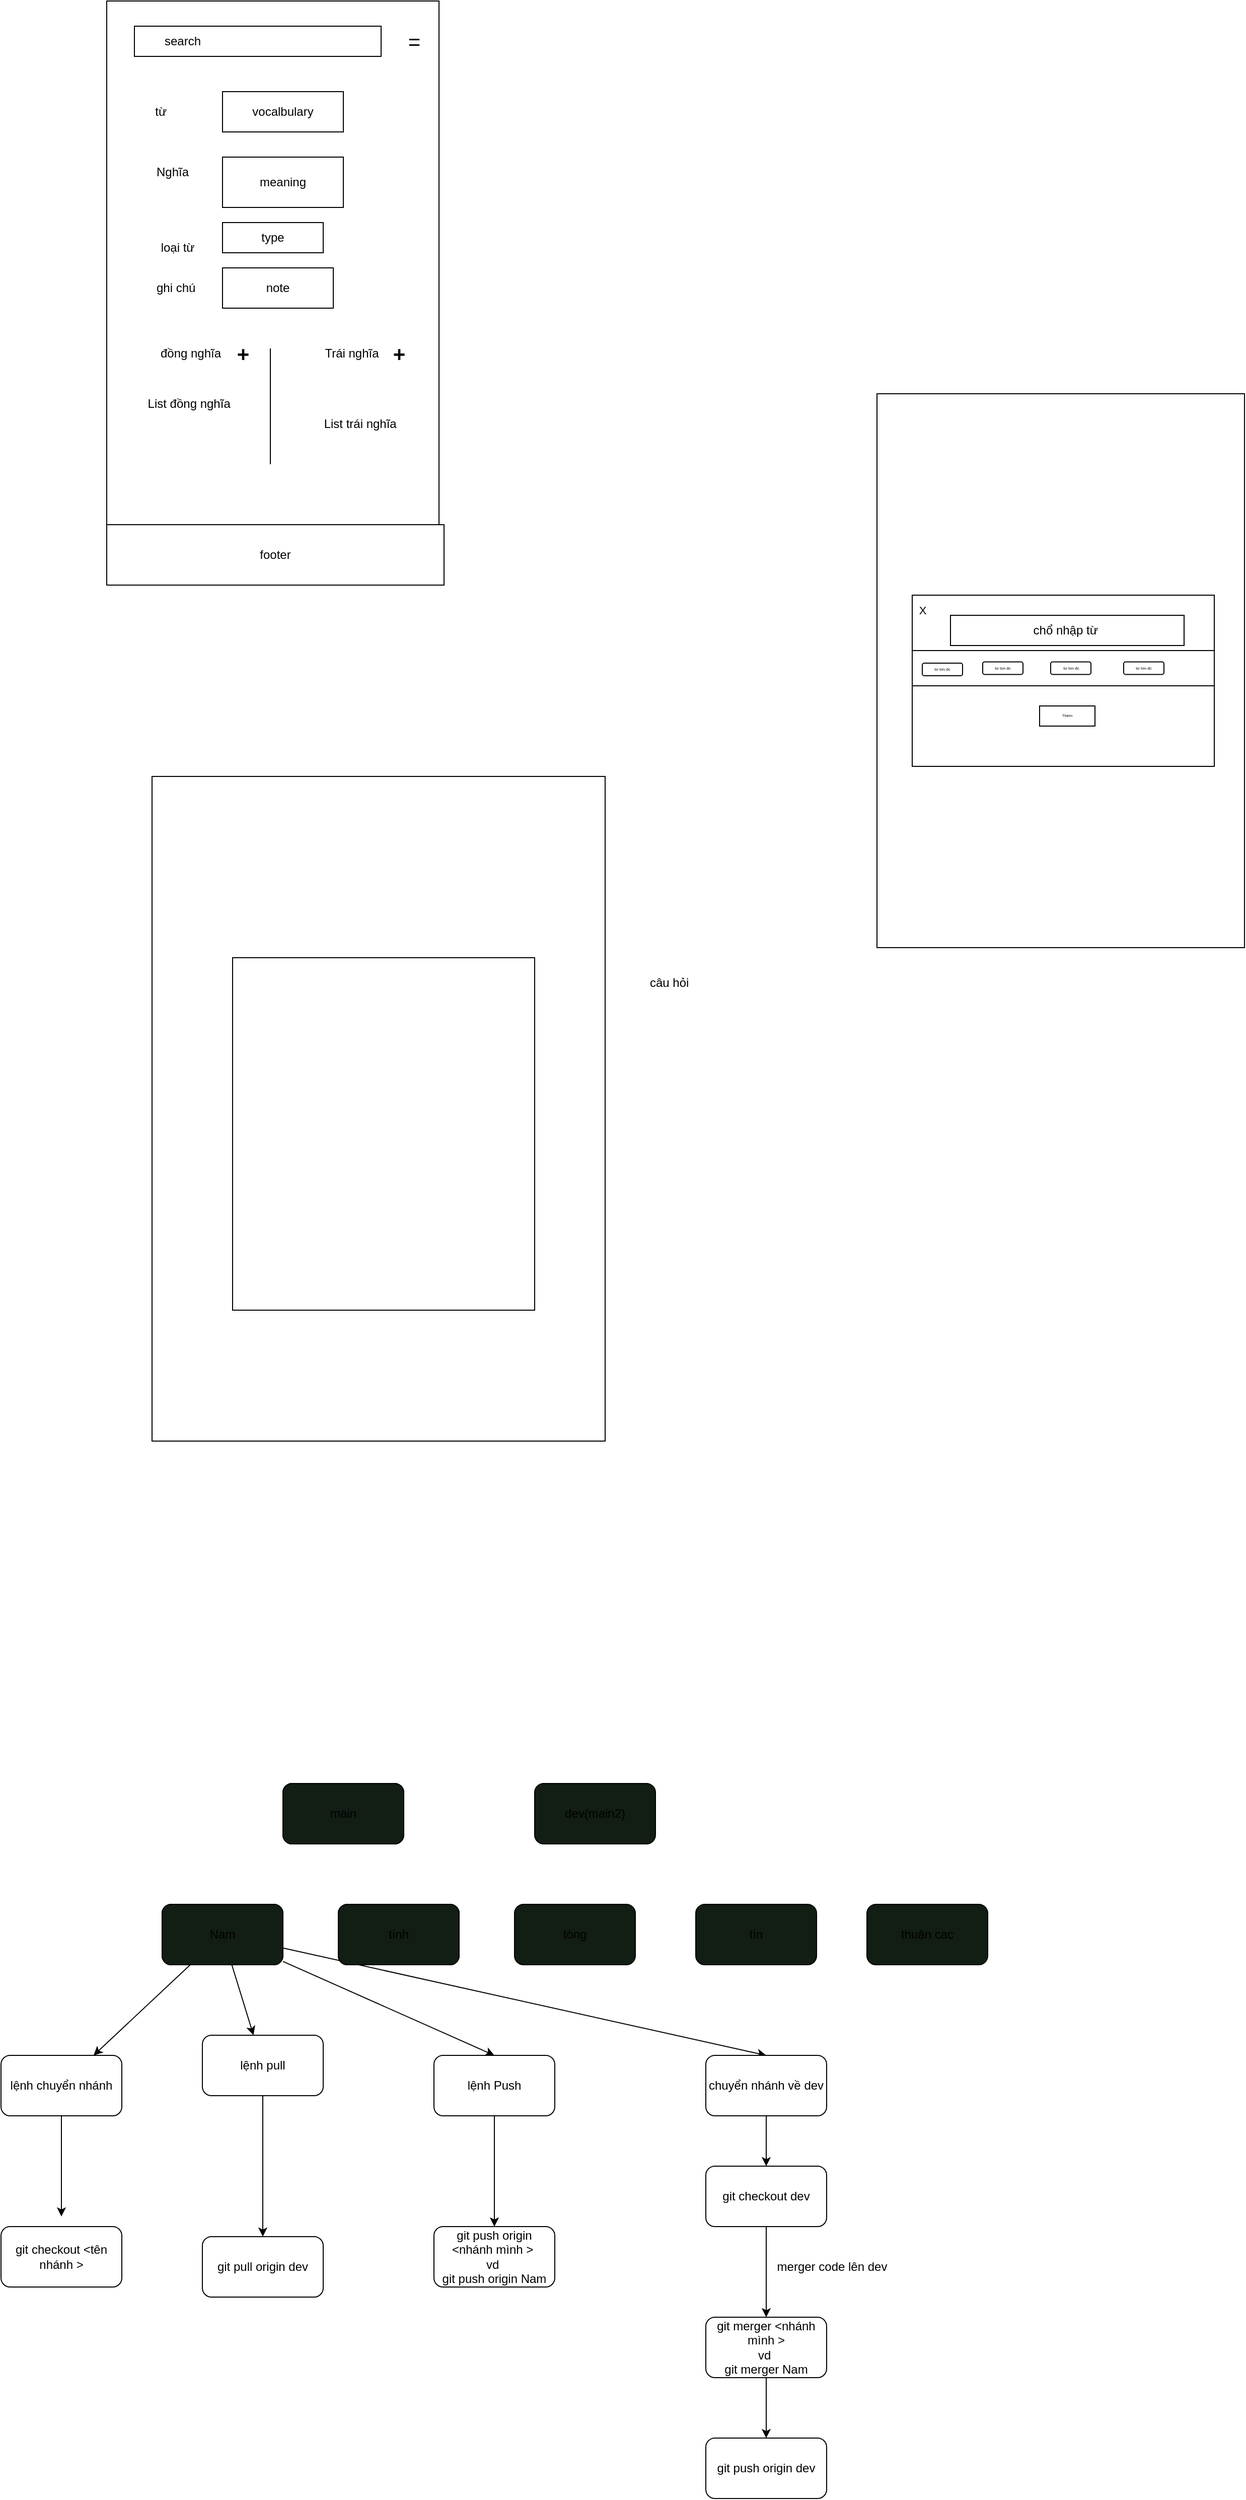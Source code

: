 <mxfile>
    <diagram id="UvGkC7K8fBKDAfQlVkTB" name="Page-1">
        <mxGraphModel dx="1215" dy="779" grid="1" gridSize="10" guides="1" tooltips="1" connect="1" arrows="1" fold="1" page="1" pageScale="1" pageWidth="850" pageHeight="1100" math="0" shadow="0">
            <root>
                <mxCell id="0"/>
                <mxCell id="1" parent="0"/>
                <mxCell id="3" value="" style="rounded=0;whiteSpace=wrap;html=1;" parent="1" vertex="1">
                    <mxGeometry x="195" y="90" width="330" height="580" as="geometry"/>
                </mxCell>
                <mxCell id="4" value="vocalbulary" style="rounded=0;whiteSpace=wrap;html=1;" parent="1" vertex="1">
                    <mxGeometry x="310" y="180" width="120" height="40" as="geometry"/>
                </mxCell>
                <mxCell id="5" value="từ&amp;nbsp;" style="text;html=1;align=center;verticalAlign=middle;resizable=0;points=[];autosize=1;strokeColor=none;fillColor=none;" parent="1" vertex="1">
                    <mxGeometry x="230" y="185" width="40" height="30" as="geometry"/>
                </mxCell>
                <mxCell id="6" value="Nghĩa" style="text;html=1;align=center;verticalAlign=middle;resizable=0;points=[];autosize=1;strokeColor=none;fillColor=none;" parent="1" vertex="1">
                    <mxGeometry x="230" y="245" width="60" height="30" as="geometry"/>
                </mxCell>
                <mxCell id="7" value="meaning" style="rounded=0;whiteSpace=wrap;html=1;" parent="1" vertex="1">
                    <mxGeometry x="310" y="245" width="120" height="50" as="geometry"/>
                </mxCell>
                <mxCell id="15" value="" style="rounded=0;whiteSpace=wrap;html=1;" parent="1" vertex="1">
                    <mxGeometry x="222.5" y="115" width="245" height="30" as="geometry"/>
                </mxCell>
                <mxCell id="16" value="search" style="text;html=1;align=center;verticalAlign=middle;resizable=0;points=[];autosize=1;strokeColor=none;fillColor=none;" parent="1" vertex="1">
                    <mxGeometry x="240" y="115" width="60" height="30" as="geometry"/>
                </mxCell>
                <mxCell id="17" value="" style="group" parent="1" vertex="1" connectable="0">
                    <mxGeometry x="222.5" y="425" width="275" height="125" as="geometry"/>
                </mxCell>
                <mxCell id="9" value="đồng nghĩa" style="text;html=1;align=center;verticalAlign=middle;resizable=0;points=[];autosize=1;strokeColor=none;fillColor=none;" parent="17" vertex="1">
                    <mxGeometry x="15" width="80" height="30" as="geometry"/>
                </mxCell>
                <mxCell id="10" value="Trái nghĩa" style="text;html=1;align=center;verticalAlign=middle;resizable=0;points=[];autosize=1;strokeColor=none;fillColor=none;" parent="17" vertex="1">
                    <mxGeometry x="175" width="80" height="30" as="geometry"/>
                </mxCell>
                <mxCell id="12" value="" style="endArrow=none;html=1;" parent="17" edge="1">
                    <mxGeometry width="50" height="50" relative="1" as="geometry">
                        <mxPoint x="135" y="125" as="sourcePoint"/>
                        <mxPoint x="135" y="10" as="targetPoint"/>
                    </mxGeometry>
                </mxCell>
                <mxCell id="13" value="List đồng nghĩa&amp;nbsp;" style="text;html=1;align=center;verticalAlign=middle;resizable=0;points=[];autosize=1;strokeColor=none;fillColor=none;" parent="17" vertex="1">
                    <mxGeometry y="50" width="110" height="30" as="geometry"/>
                </mxCell>
                <mxCell id="14" value="List trái nghĩa&amp;nbsp;" style="text;html=1;align=center;verticalAlign=middle;resizable=0;points=[];autosize=1;strokeColor=none;fillColor=none;" parent="17" vertex="1">
                    <mxGeometry x="175" y="70" width="100" height="30" as="geometry"/>
                </mxCell>
                <mxCell id="18" value="loại từ" style="text;html=1;align=center;verticalAlign=middle;resizable=0;points=[];autosize=1;strokeColor=none;fillColor=none;" parent="1" vertex="1">
                    <mxGeometry x="235" y="320" width="60" height="30" as="geometry"/>
                </mxCell>
                <mxCell id="19" value="type" style="rounded=0;whiteSpace=wrap;html=1;" parent="1" vertex="1">
                    <mxGeometry x="310" y="310" width="100" height="30" as="geometry"/>
                </mxCell>
                <mxCell id="20" value="ghi chú&amp;nbsp;" style="text;html=1;align=center;verticalAlign=middle;resizable=0;points=[];autosize=1;strokeColor=none;fillColor=none;" parent="1" vertex="1">
                    <mxGeometry x="230" y="360" width="70" height="30" as="geometry"/>
                </mxCell>
                <mxCell id="21" value="note" style="rounded=0;whiteSpace=wrap;html=1;" parent="1" vertex="1">
                    <mxGeometry x="310" y="355" width="110" height="40" as="geometry"/>
                </mxCell>
                <mxCell id="23" value="footer" style="rounded=0;whiteSpace=wrap;html=1;" parent="1" vertex="1">
                    <mxGeometry x="195" y="610" width="335" height="60" as="geometry"/>
                </mxCell>
                <mxCell id="24" value="+" style="text;html=1;align=center;verticalAlign=middle;resizable=0;points=[];autosize=1;strokeColor=none;fillColor=none;strokeWidth=4;fontSize=21;fontStyle=1" parent="1" vertex="1">
                    <mxGeometry x="310" y="420" width="40" height="40" as="geometry"/>
                </mxCell>
                <mxCell id="25" value="+" style="text;html=1;align=center;verticalAlign=middle;resizable=0;points=[];autosize=1;strokeColor=none;fillColor=none;strokeWidth=4;fontSize=21;fontStyle=1" parent="1" vertex="1">
                    <mxGeometry x="465" y="420" width="40" height="40" as="geometry"/>
                </mxCell>
                <mxCell id="26" value="=" style="text;html=1;align=center;verticalAlign=middle;resizable=0;points=[];autosize=1;strokeColor=none;fillColor=none;fontSize=21;" parent="1" vertex="1">
                    <mxGeometry x="480" y="110" width="40" height="40" as="geometry"/>
                </mxCell>
                <mxCell id="37" value="" style="rounded=0;whiteSpace=wrap;html=1;fontSize=11;" parent="1" vertex="1">
                    <mxGeometry x="960" y="480" width="365" height="550" as="geometry"/>
                </mxCell>
                <mxCell id="36" value="" style="group;fontColor=#CCFFCC;" parent="1" vertex="1" connectable="0">
                    <mxGeometry x="990" y="680" width="305" height="170" as="geometry"/>
                </mxCell>
                <mxCell id="27" value="" style="rounded=0;whiteSpace=wrap;html=1;labelBackgroundColor=#FFFFFF;" parent="36" vertex="1">
                    <mxGeometry x="5" width="300" height="170" as="geometry"/>
                </mxCell>
                <mxCell id="28" value="chổ nhập từ&amp;nbsp;" style="rounded=0;whiteSpace=wrap;html=1;" parent="36" vertex="1">
                    <mxGeometry x="43" y="20" width="232" height="30" as="geometry"/>
                </mxCell>
                <mxCell id="29" value="" style="rounded=0;whiteSpace=wrap;html=1;" parent="36" vertex="1">
                    <mxGeometry x="5" y="55" width="300" height="35" as="geometry"/>
                </mxCell>
                <mxCell id="30" value="từ tìm đc" style="rounded=1;whiteSpace=wrap;html=1;fontSize=4;" parent="36" vertex="1">
                    <mxGeometry x="15" y="67.5" width="40" height="12.5" as="geometry"/>
                </mxCell>
                <mxCell id="31" value="từ tìm đc" style="rounded=1;whiteSpace=wrap;html=1;fontSize=4;" parent="36" vertex="1">
                    <mxGeometry x="75" y="66.25" width="40" height="12.5" as="geometry"/>
                </mxCell>
                <mxCell id="32" value="từ tìm đc" style="rounded=1;whiteSpace=wrap;html=1;fontSize=4;" parent="36" vertex="1">
                    <mxGeometry x="142.5" y="66.25" width="40" height="12.5" as="geometry"/>
                </mxCell>
                <mxCell id="33" value="từ tìm đc" style="rounded=1;whiteSpace=wrap;html=1;fontSize=4;" parent="36" vertex="1">
                    <mxGeometry x="215" y="66.25" width="40" height="12.5" as="geometry"/>
                </mxCell>
                <mxCell id="34" value="Thêm&amp;nbsp;" style="rounded=0;whiteSpace=wrap;html=1;fontSize=4;" parent="36" vertex="1">
                    <mxGeometry x="131.5" y="110" width="55" height="20" as="geometry"/>
                </mxCell>
                <mxCell id="35" value="X" style="text;html=1;align=center;verticalAlign=middle;resizable=0;points=[];autosize=1;strokeColor=none;fillColor=none;fontSize=11;" parent="36" vertex="1">
                    <mxGeometry width="30" height="30" as="geometry"/>
                </mxCell>
                <mxCell id="39" value="" style="rounded=0;whiteSpace=wrap;html=1;" parent="1" vertex="1">
                    <mxGeometry x="240" y="860" width="450" height="660" as="geometry"/>
                </mxCell>
                <mxCell id="40" value="" style="rounded=0;whiteSpace=wrap;html=1;" parent="1" vertex="1">
                    <mxGeometry x="320" y="1040" width="300" height="350" as="geometry"/>
                </mxCell>
                <mxCell id="41" value="câu hỏi&amp;nbsp;" style="text;html=1;align=center;verticalAlign=middle;resizable=0;points=[];autosize=1;strokeColor=none;fillColor=none;" parent="1" vertex="1">
                    <mxGeometry x="720" y="1050" width="70" height="30" as="geometry"/>
                </mxCell>
                <mxCell id="42" value="main" style="rounded=1;whiteSpace=wrap;html=1;" vertex="1" parent="1">
                    <mxGeometry x="370" y="1860" width="120" height="60" as="geometry"/>
                </mxCell>
                <mxCell id="45" value="dev(main2)" style="rounded=1;whiteSpace=wrap;html=1;fillColor=#121D14;" vertex="1" parent="1">
                    <mxGeometry x="620" y="1860" width="120" height="60" as="geometry"/>
                </mxCell>
                <mxCell id="53" value="" style="edgeStyle=none;html=1;" edge="1" parent="1" source="47" target="52">
                    <mxGeometry relative="1" as="geometry"/>
                </mxCell>
                <mxCell id="57" style="edgeStyle=none;html=1;" edge="1" parent="1" source="47" target="56">
                    <mxGeometry relative="1" as="geometry"/>
                </mxCell>
                <mxCell id="62" style="edgeStyle=none;html=1;entryX=0.5;entryY=0;entryDx=0;entryDy=0;" edge="1" parent="1" source="47" target="63">
                    <mxGeometry relative="1" as="geometry">
                        <mxPoint x="720" y="2140" as="targetPoint"/>
                    </mxGeometry>
                </mxCell>
                <mxCell id="68" style="edgeStyle=none;html=1;entryX=0.5;entryY=0;entryDx=0;entryDy=0;" edge="1" parent="1" source="47" target="67">
                    <mxGeometry relative="1" as="geometry"/>
                </mxCell>
                <mxCell id="47" value="Nam" style="rounded=1;whiteSpace=wrap;html=1;" vertex="1" parent="1">
                    <mxGeometry x="250" y="1980" width="120" height="60" as="geometry"/>
                </mxCell>
                <mxCell id="48" value="tính" style="rounded=1;whiteSpace=wrap;html=1;" vertex="1" parent="1">
                    <mxGeometry x="425" y="1980" width="120" height="60" as="geometry"/>
                </mxCell>
                <mxCell id="49" value="tín" style="rounded=1;whiteSpace=wrap;html=1;fillColor=#121D14;" vertex="1" parent="1">
                    <mxGeometry x="780" y="1980" width="120" height="60" as="geometry"/>
                </mxCell>
                <mxCell id="50" value="tòng" style="rounded=1;whiteSpace=wrap;html=1;fillColor=#121D14;" vertex="1" parent="1">
                    <mxGeometry x="600" y="1980" width="120" height="60" as="geometry"/>
                </mxCell>
                <mxCell id="51" value="thuận cac" style="rounded=1;whiteSpace=wrap;html=1;fillColor=#121D14;" vertex="1" parent="1">
                    <mxGeometry x="950" y="1980" width="120" height="60" as="geometry"/>
                </mxCell>
                <mxCell id="54" style="edgeStyle=none;html=1;" edge="1" parent="1" source="52">
                    <mxGeometry relative="1" as="geometry">
                        <mxPoint x="150" y="2290" as="targetPoint"/>
                    </mxGeometry>
                </mxCell>
                <mxCell id="52" value="lệnh chuyển nhánh" style="whiteSpace=wrap;html=1;rounded=1;" vertex="1" parent="1">
                    <mxGeometry x="90" y="2130" width="120" height="60" as="geometry"/>
                </mxCell>
                <mxCell id="55" value="git checkout &amp;lt;tên nhánh &amp;gt;" style="rounded=1;whiteSpace=wrap;html=1;" vertex="1" parent="1">
                    <mxGeometry x="90" y="2300" width="120" height="60" as="geometry"/>
                </mxCell>
                <mxCell id="58" style="edgeStyle=none;html=1;entryX=0.5;entryY=0;entryDx=0;entryDy=0;" edge="1" parent="1" source="56" target="59">
                    <mxGeometry relative="1" as="geometry">
                        <mxPoint x="300" y="2320" as="targetPoint"/>
                    </mxGeometry>
                </mxCell>
                <mxCell id="56" value="lệnh pull" style="whiteSpace=wrap;html=1;rounded=1;" vertex="1" parent="1">
                    <mxGeometry x="290" y="2110" width="120" height="60" as="geometry"/>
                </mxCell>
                <mxCell id="59" value="git pull origin dev" style="rounded=1;whiteSpace=wrap;html=1;" vertex="1" parent="1">
                    <mxGeometry x="290" y="2310" width="120" height="60" as="geometry"/>
                </mxCell>
                <mxCell id="65" value="" style="edgeStyle=none;html=1;" edge="1" parent="1" source="63" target="64">
                    <mxGeometry relative="1" as="geometry"/>
                </mxCell>
                <mxCell id="63" value="lệnh Push" style="whiteSpace=wrap;html=1;rounded=1;" vertex="1" parent="1">
                    <mxGeometry x="520" y="2130" width="120" height="60" as="geometry"/>
                </mxCell>
                <mxCell id="64" value="git push origin &amp;lt;nhánh mình &amp;gt;&amp;nbsp;&lt;br&gt;vd&amp;nbsp;&lt;br&gt;git push origin Nam" style="whiteSpace=wrap;html=1;rounded=1;" vertex="1" parent="1">
                    <mxGeometry x="520" y="2300" width="120" height="60" as="geometry"/>
                </mxCell>
                <mxCell id="70" style="edgeStyle=none;html=1;" edge="1" parent="1" source="67" target="69">
                    <mxGeometry relative="1" as="geometry"/>
                </mxCell>
                <mxCell id="67" value="chuyển nhánh về dev" style="whiteSpace=wrap;html=1;rounded=1;" vertex="1" parent="1">
                    <mxGeometry x="790" y="2130" width="120" height="60" as="geometry"/>
                </mxCell>
                <mxCell id="72" value="" style="edgeStyle=none;html=1;" edge="1" parent="1" source="69" target="71">
                    <mxGeometry relative="1" as="geometry"/>
                </mxCell>
                <mxCell id="69" value="git checkout dev" style="rounded=1;whiteSpace=wrap;html=1;" vertex="1" parent="1">
                    <mxGeometry x="790" y="2240" width="120" height="60" as="geometry"/>
                </mxCell>
                <mxCell id="75" value="" style="edgeStyle=none;html=1;" edge="1" parent="1" source="71" target="74">
                    <mxGeometry relative="1" as="geometry"/>
                </mxCell>
                <mxCell id="71" value="git merger &amp;lt;nhánh mình &amp;gt;&lt;br&gt;vd&amp;nbsp;&lt;br&gt;git merger Nam" style="whiteSpace=wrap;html=1;rounded=1;" vertex="1" parent="1">
                    <mxGeometry x="790" y="2390" width="120" height="60" as="geometry"/>
                </mxCell>
                <mxCell id="73" value="merger code lên dev" style="text;html=1;align=center;verticalAlign=middle;resizable=0;points=[];autosize=1;strokeColor=none;fillColor=none;" vertex="1" parent="1">
                    <mxGeometry x="850" y="2325" width="130" height="30" as="geometry"/>
                </mxCell>
                <mxCell id="74" value="git push origin dev" style="whiteSpace=wrap;html=1;rounded=1;" vertex="1" parent="1">
                    <mxGeometry x="790" y="2510" width="120" height="60" as="geometry"/>
                </mxCell>
                <mxCell id="76" value="main" style="rounded=1;whiteSpace=wrap;html=1;fillColor=#121D14;" vertex="1" parent="1">
                    <mxGeometry x="370" y="1860" width="120" height="60" as="geometry"/>
                </mxCell>
                <mxCell id="77" value="Nam" style="rounded=1;whiteSpace=wrap;html=1;fillColor=#121D14;" vertex="1" parent="1">
                    <mxGeometry x="250" y="1980" width="120" height="60" as="geometry"/>
                </mxCell>
                <mxCell id="78" value="tính" style="rounded=1;whiteSpace=wrap;html=1;fillColor=#121D14;" vertex="1" parent="1">
                    <mxGeometry x="425" y="1980" width="120" height="60" as="geometry"/>
                </mxCell>
            </root>
        </mxGraphModel>
    </diagram>
</mxfile>
